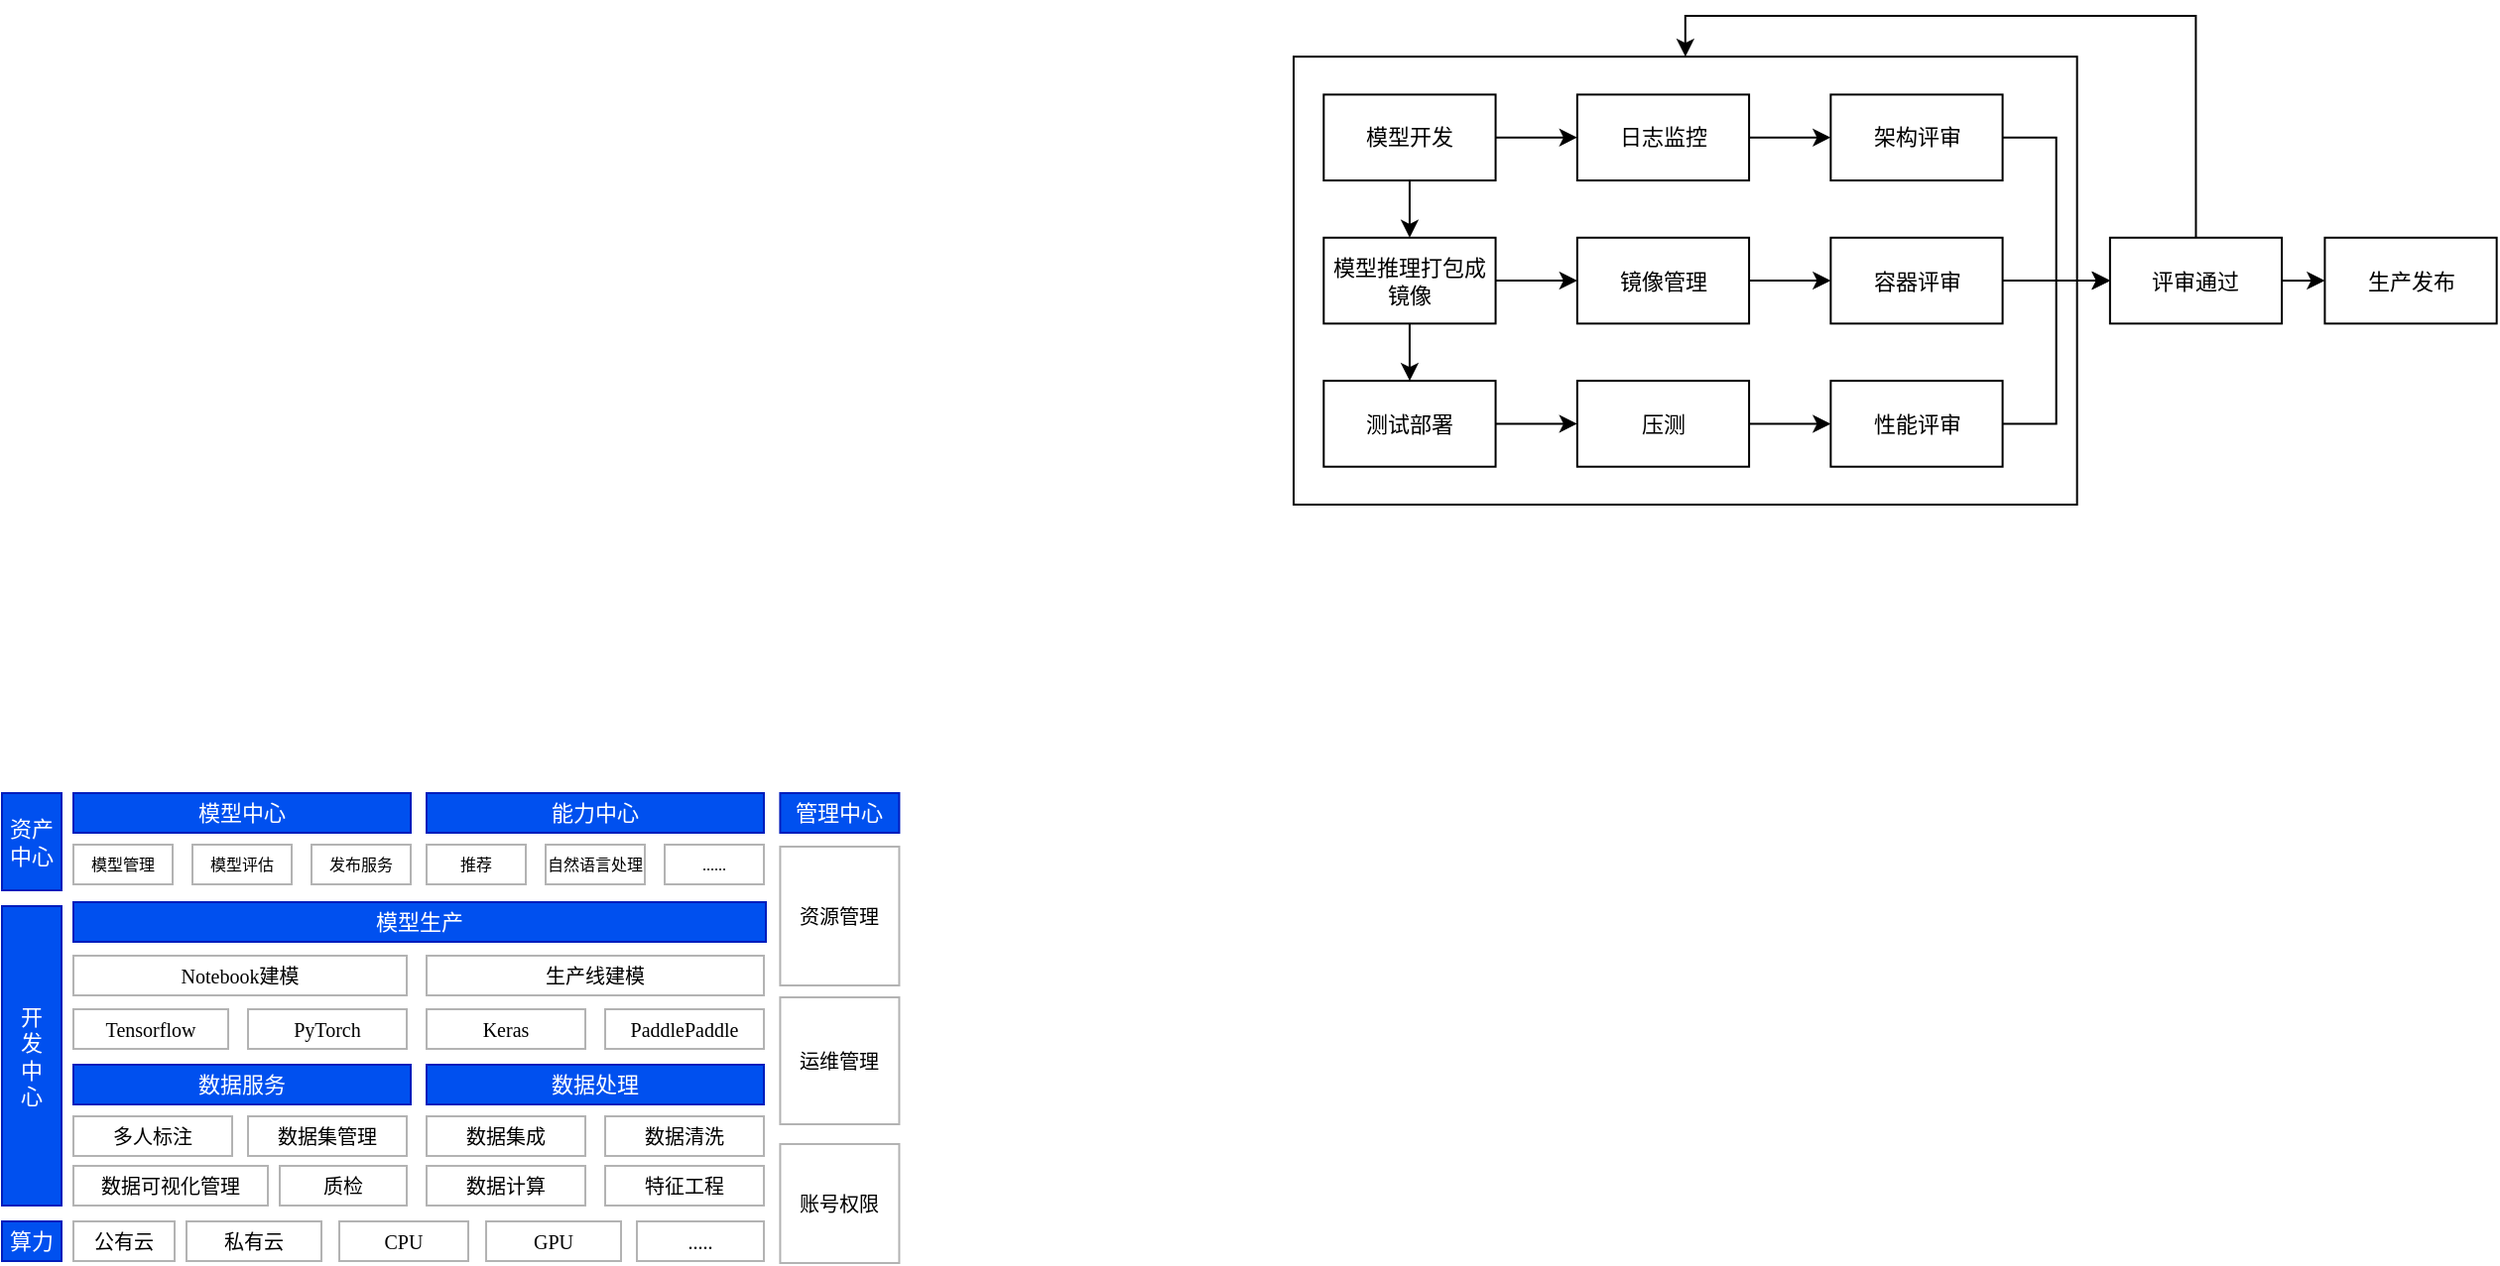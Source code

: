 <mxfile version="15.0.3" type="github">
  <diagram id="Ht1M8jgEwFfnCIfOTk4-" name="Page-1">
    <mxGraphModel dx="1791" dy="468" grid="0" gridSize="10" guides="1" tooltips="1" connect="1" arrows="1" fold="1" page="1" pageScale="1" pageWidth="827" pageHeight="1169" math="0" shadow="0">
      <root>
        <mxCell id="0" />
        <mxCell id="1" parent="0" />
        <mxCell id="sR6iaG6ek7NB8Ki9UmXm-3" value="公有云" style="rounded=0;whiteSpace=wrap;html=1;strokeColor=#B3B3B3;fontFamily=Times New Roman;fontSize=10;" parent="1" vertex="1">
          <mxGeometry x="-498" y="1019" width="51" height="20" as="geometry" />
        </mxCell>
        <mxCell id="sR6iaG6ek7NB8Ki9UmXm-4" value="私有云" style="rounded=0;whiteSpace=wrap;html=1;strokeColor=#B3B3B3;fontFamily=Times New Roman;fontSize=10;" parent="1" vertex="1">
          <mxGeometry x="-441" y="1019" width="68" height="20" as="geometry" />
        </mxCell>
        <mxCell id="sR6iaG6ek7NB8Ki9UmXm-5" value="CPU" style="rounded=0;whiteSpace=wrap;html=1;strokeColor=#B3B3B3;fontFamily=Times New Roman;fontSize=10;" parent="1" vertex="1">
          <mxGeometry x="-364" y="1019" width="65" height="20" as="geometry" />
        </mxCell>
        <mxCell id="sR6iaG6ek7NB8Ki9UmXm-6" value="GPU" style="rounded=0;whiteSpace=wrap;html=1;strokeColor=#B3B3B3;fontFamily=Times New Roman;fontSize=10;" parent="1" vertex="1">
          <mxGeometry x="-290" y="1019" width="68" height="20" as="geometry" />
        </mxCell>
        <mxCell id="sR6iaG6ek7NB8Ki9UmXm-7" value="&lt;div style=&quot;font-size: 10px;&quot;&gt;&lt;span style=&quot;font-size: 10px;&quot;&gt;.....&lt;/span&gt;&lt;/div&gt;" style="rounded=0;whiteSpace=wrap;html=1;align=center;strokeColor=#B3B3B3;fontFamily=Times New Roman;fontSize=10;" parent="1" vertex="1">
          <mxGeometry x="-214" y="1019" width="64" height="20" as="geometry" />
        </mxCell>
        <mxCell id="sR6iaG6ek7NB8Ki9UmXm-8" value="算力" style="rounded=0;whiteSpace=wrap;html=1;fillColor=#0050ef;strokeColor=#001DBC;fontColor=#ffffff;fontFamily=Times New Roman;fontSize=11;" parent="1" vertex="1">
          <mxGeometry x="-534" y="1019" width="30" height="20" as="geometry" />
        </mxCell>
        <mxCell id="sR6iaG6ek7NB8Ki9UmXm-14" value="数据集成" style="rounded=0;whiteSpace=wrap;html=1;strokeColor=#B3B3B3;fontFamily=Times New Roman;fontSize=10;" parent="1" vertex="1">
          <mxGeometry x="-320" y="966" width="80" height="20" as="geometry" />
        </mxCell>
        <mxCell id="sR6iaG6ek7NB8Ki9UmXm-15" value="数据清洗" style="rounded=0;whiteSpace=wrap;html=1;strokeColor=#B3B3B3;fontFamily=Times New Roman;fontSize=10;" parent="1" vertex="1">
          <mxGeometry x="-230" y="966" width="80" height="20" as="geometry" />
        </mxCell>
        <mxCell id="sR6iaG6ek7NB8Ki9UmXm-18" value="数据计算" style="rounded=0;whiteSpace=wrap;html=1;strokeColor=#B3B3B3;fontFamily=Times New Roman;fontSize=10;" parent="1" vertex="1">
          <mxGeometry x="-320" y="991" width="80" height="20" as="geometry" />
        </mxCell>
        <mxCell id="sR6iaG6ek7NB8Ki9UmXm-19" value="特征工程" style="rounded=0;whiteSpace=wrap;html=1;strokeColor=#B3B3B3;fontFamily=Times New Roman;fontSize=10;" parent="1" vertex="1">
          <mxGeometry x="-230" y="991" width="80" height="20" as="geometry" />
        </mxCell>
        <mxCell id="sR6iaG6ek7NB8Ki9UmXm-24" value="数据处理" style="rounded=0;whiteSpace=wrap;html=1;strokeColor=#001DBC;fillColor=#0050ef;fontColor=#ffffff;fontFamily=Times New Roman;fontSize=11;" parent="1" vertex="1">
          <mxGeometry x="-320" y="940" width="170" height="20" as="geometry" />
        </mxCell>
        <mxCell id="sR6iaG6ek7NB8Ki9UmXm-25" value="数据可视化管理" style="rounded=0;whiteSpace=wrap;html=1;strokeColor=#B3B3B3;fontFamily=Times New Roman;fontSize=10;" parent="1" vertex="1">
          <mxGeometry x="-498" y="991" width="98" height="20" as="geometry" />
        </mxCell>
        <mxCell id="sR6iaG6ek7NB8Ki9UmXm-26" value="多人标注" style="rounded=0;whiteSpace=wrap;html=1;strokeColor=#B3B3B3;fontFamily=Times New Roman;fontSize=10;" parent="1" vertex="1">
          <mxGeometry x="-498" y="966" width="80" height="20" as="geometry" />
        </mxCell>
        <mxCell id="sR6iaG6ek7NB8Ki9UmXm-28" value="开&lt;br style=&quot;font-size: 11px;&quot;&gt;发&lt;br style=&quot;font-size: 11px;&quot;&gt;中&lt;br style=&quot;font-size: 11px;&quot;&gt;心" style="rounded=0;whiteSpace=wrap;html=1;fillColor=#0050ef;strokeColor=#001DBC;fontColor=#ffffff;fontFamily=Times New Roman;fontSize=11;" parent="1" vertex="1">
          <mxGeometry x="-534" y="860" width="30" height="151" as="geometry" />
        </mxCell>
        <mxCell id="sR6iaG6ek7NB8Ki9UmXm-29" value="模型生产" style="rounded=0;whiteSpace=wrap;html=1;strokeColor=#001DBC;fillColor=#0050ef;fontColor=#ffffff;fontFamily=Times New Roman;fontSize=11;" parent="1" vertex="1">
          <mxGeometry x="-498" y="858" width="349" height="20" as="geometry" />
        </mxCell>
        <mxCell id="sR6iaG6ek7NB8Ki9UmXm-31" value="Notebook建模" style="rounded=0;whiteSpace=wrap;html=1;strokeColor=#B3B3B3;fontFamily=Times New Roman;fontSize=10;" parent="1" vertex="1">
          <mxGeometry x="-498" y="885" width="168" height="20" as="geometry" />
        </mxCell>
        <mxCell id="sR6iaG6ek7NB8Ki9UmXm-33" value="生产线建模" style="rounded=0;whiteSpace=wrap;html=1;strokeColor=#B3B3B3;fontFamily=Times New Roman;fontSize=10;" parent="1" vertex="1">
          <mxGeometry x="-320" y="885" width="170" height="20" as="geometry" />
        </mxCell>
        <mxCell id="sR6iaG6ek7NB8Ki9UmXm-34" value="Tensorflow" style="rounded=0;whiteSpace=wrap;html=1;strokeColor=#B3B3B3;fontFamily=Times New Roman;fontSize=10;" parent="1" vertex="1">
          <mxGeometry x="-498" y="912" width="78" height="20" as="geometry" />
        </mxCell>
        <mxCell id="sR6iaG6ek7NB8Ki9UmXm-35" value="PyTorch" style="rounded=0;whiteSpace=wrap;html=1;strokeColor=#B3B3B3;fontFamily=Times New Roman;fontSize=10;" parent="1" vertex="1">
          <mxGeometry x="-410" y="912" width="80" height="20" as="geometry" />
        </mxCell>
        <mxCell id="sR6iaG6ek7NB8Ki9UmXm-36" value="Keras" style="rounded=0;whiteSpace=wrap;html=1;strokeColor=#B3B3B3;fontFamily=Times New Roman;fontSize=10;" parent="1" vertex="1">
          <mxGeometry x="-320" y="912" width="80" height="20" as="geometry" />
        </mxCell>
        <mxCell id="sR6iaG6ek7NB8Ki9UmXm-37" value="PaddlePaddle" style="rounded=0;whiteSpace=wrap;html=1;strokeColor=#B3B3B3;fontSize=10;fontFamily=Times New Roman;" parent="1" vertex="1">
          <mxGeometry x="-230" y="912" width="80" height="20" as="geometry" />
        </mxCell>
        <mxCell id="sR6iaG6ek7NB8Ki9UmXm-38" value="&lt;span style=&quot;font-size: 10px;&quot;&gt;账号权限&lt;/span&gt;" style="rounded=0;whiteSpace=wrap;html=1;fontFamily=Times New Roman;fontSize=10;strokeColor=#B3B3B3;" parent="1" vertex="1">
          <mxGeometry x="-141.79" y="980" width="60" height="60" as="geometry" />
        </mxCell>
        <mxCell id="sR6iaG6ek7NB8Ki9UmXm-39" value="&lt;span style=&quot;font-size: 10px&quot;&gt;运维管理&lt;/span&gt;" style="rounded=0;whiteSpace=wrap;html=1;fontFamily=Times New Roman;fontSize=10;strokeColor=#B3B3B3;" parent="1" vertex="1">
          <mxGeometry x="-141.79" y="906" width="60" height="64" as="geometry" />
        </mxCell>
        <mxCell id="sR6iaG6ek7NB8Ki9UmXm-40" value="&lt;span style=&quot;font-size: 10px&quot;&gt;资源管理&lt;/span&gt;" style="rounded=0;whiteSpace=wrap;html=1;fontFamily=Times New Roman;fontSize=10;strokeColor=#B3B3B3;" parent="1" vertex="1">
          <mxGeometry x="-141.79" y="830" width="60" height="70" as="geometry" />
        </mxCell>
        <mxCell id="sR6iaG6ek7NB8Ki9UmXm-41" value="管理中心" style="rounded=0;whiteSpace=wrap;html=1;strokeColor=#001DBC;fillColor=#0050ef;fontColor=#ffffff;fontFamily=Times New Roman;fontSize=11;" parent="1" vertex="1">
          <mxGeometry x="-141.79" y="803" width="60" height="20" as="geometry" />
        </mxCell>
        <mxCell id="sR6iaG6ek7NB8Ki9UmXm-42" value="资产中心" style="rounded=0;whiteSpace=wrap;html=1;fillColor=#0050ef;strokeColor=#001DBC;fontColor=#ffffff;fontFamily=Times New Roman;fontSize=11;" parent="1" vertex="1">
          <mxGeometry x="-534" y="803" width="30" height="49" as="geometry" />
        </mxCell>
        <mxCell id="sR6iaG6ek7NB8Ki9UmXm-47" value="模型管理" style="rounded=0;whiteSpace=wrap;html=1;strokeColor=#B3B3B3;fontFamily=Times New Roman;fontSize=8;" parent="1" vertex="1">
          <mxGeometry x="-498" y="829" width="50" height="20" as="geometry" />
        </mxCell>
        <mxCell id="sR6iaG6ek7NB8Ki9UmXm-48" value="模型评估" style="rounded=0;whiteSpace=wrap;html=1;strokeColor=#B3B3B3;fontFamily=Times New Roman;fontSize=8;" parent="1" vertex="1">
          <mxGeometry x="-438" y="829" width="50" height="20" as="geometry" />
        </mxCell>
        <mxCell id="sR6iaG6ek7NB8Ki9UmXm-49" value="发布服务" style="rounded=0;whiteSpace=wrap;html=1;strokeColor=#B3B3B3;fontFamily=Times New Roman;fontSize=8;" parent="1" vertex="1">
          <mxGeometry x="-378" y="829" width="50" height="20" as="geometry" />
        </mxCell>
        <mxCell id="sR6iaG6ek7NB8Ki9UmXm-50" value="模型中心" style="rounded=0;whiteSpace=wrap;html=1;strokeColor=#001DBC;fillColor=#0050ef;fontColor=#ffffff;fontFamily=Times New Roman;fontSize=11;" parent="1" vertex="1">
          <mxGeometry x="-498" y="803" width="170" height="20" as="geometry" />
        </mxCell>
        <mxCell id="sR6iaG6ek7NB8Ki9UmXm-51" value="推荐" style="rounded=0;whiteSpace=wrap;html=1;strokeColor=#B3B3B3;fontFamily=Times New Roman;fontSize=8;" parent="1" vertex="1">
          <mxGeometry x="-320" y="829" width="50" height="20" as="geometry" />
        </mxCell>
        <mxCell id="sR6iaG6ek7NB8Ki9UmXm-52" value="自然语言处理" style="rounded=0;whiteSpace=wrap;html=1;strokeColor=#B3B3B3;fontFamily=Times New Roman;fontSize=8;" parent="1" vertex="1">
          <mxGeometry x="-260" y="829" width="50" height="20" as="geometry" />
        </mxCell>
        <mxCell id="sR6iaG6ek7NB8Ki9UmXm-53" value="......" style="rounded=0;whiteSpace=wrap;html=1;strokeColor=#B3B3B3;fontFamily=Times New Roman;fontSize=8;" parent="1" vertex="1">
          <mxGeometry x="-200" y="829" width="50" height="20" as="geometry" />
        </mxCell>
        <mxCell id="sR6iaG6ek7NB8Ki9UmXm-54" value="能力中心" style="rounded=0;whiteSpace=wrap;html=1;strokeColor=#001DBC;fillColor=#0050ef;fontColor=#ffffff;fontFamily=Times New Roman;fontSize=11;" parent="1" vertex="1">
          <mxGeometry x="-320" y="803" width="170" height="20" as="geometry" />
        </mxCell>
        <mxCell id="sR6iaG6ek7NB8Ki9UmXm-55" value="数据服务" style="rounded=0;whiteSpace=wrap;html=1;strokeColor=#001DBC;fillColor=#0050ef;fontColor=#ffffff;fontFamily=Times New Roman;fontSize=11;" parent="1" vertex="1">
          <mxGeometry x="-498" y="940" width="170" height="20" as="geometry" />
        </mxCell>
        <mxCell id="sR6iaG6ek7NB8Ki9UmXm-56" value="数据集管理" style="rounded=0;whiteSpace=wrap;html=1;strokeColor=#B3B3B3;fontFamily=Times New Roman;fontSize=10;" parent="1" vertex="1">
          <mxGeometry x="-410" y="966" width="80" height="20" as="geometry" />
        </mxCell>
        <mxCell id="sR6iaG6ek7NB8Ki9UmXm-57" value="质检" style="rounded=0;whiteSpace=wrap;html=1;strokeColor=#B3B3B3;fontFamily=Times New Roman;fontSize=10;" parent="1" vertex="1">
          <mxGeometry x="-394" y="991" width="64" height="20" as="geometry" />
        </mxCell>
        <mxCell id="BQewnQ1yaA_XMFttYY26-47" value="" style="group" vertex="1" connectable="0" parent="1">
          <mxGeometry x="117" y="411" width="606.33" height="246.5" as="geometry" />
        </mxCell>
        <mxCell id="BQewnQ1yaA_XMFttYY26-40" value="" style="rounded=0;whiteSpace=wrap;html=1;fontSize=11;fillColor=#ffffff;" vertex="1" parent="BQewnQ1yaA_XMFttYY26-47">
          <mxGeometry y="20.572" width="394.836" height="225.928" as="geometry" />
        </mxCell>
        <mxCell id="BQewnQ1yaA_XMFttYY26-10" value="模型开发" style="rounded=0;whiteSpace=wrap;html=1;fontSize=11;fillColor=#ffffff;" vertex="1" parent="BQewnQ1yaA_XMFttYY26-47">
          <mxGeometry x="15.158" y="39.7" width="86.619" height="43.309" as="geometry" />
        </mxCell>
        <mxCell id="BQewnQ1yaA_XMFttYY26-11" value="模型推理打包成镜像" style="rounded=0;whiteSpace=wrap;html=1;fontSize=11;fillColor=#ffffff;" vertex="1" parent="BQewnQ1yaA_XMFttYY26-47">
          <mxGeometry x="15.158" y="111.881" width="86.619" height="43.309" as="geometry" />
        </mxCell>
        <mxCell id="BQewnQ1yaA_XMFttYY26-19" style="edgeStyle=orthogonalEdgeStyle;rounded=0;orthogonalLoop=1;jettySize=auto;html=1;exitX=0.5;exitY=1;exitDx=0;exitDy=0;entryX=0.5;entryY=0;entryDx=0;entryDy=0;fontSize=11;" edge="1" parent="BQewnQ1yaA_XMFttYY26-47" source="BQewnQ1yaA_XMFttYY26-10" target="BQewnQ1yaA_XMFttYY26-11">
          <mxGeometry relative="1" as="geometry" />
        </mxCell>
        <mxCell id="BQewnQ1yaA_XMFttYY26-12" value="镜像管理" style="rounded=0;whiteSpace=wrap;html=1;fontSize=11;fillColor=#ffffff;" vertex="1" parent="BQewnQ1yaA_XMFttYY26-47">
          <mxGeometry x="142.921" y="111.881" width="86.619" height="43.309" as="geometry" />
        </mxCell>
        <mxCell id="BQewnQ1yaA_XMFttYY26-22" style="edgeStyle=orthogonalEdgeStyle;rounded=0;orthogonalLoop=1;jettySize=auto;html=1;exitX=1;exitY=0.5;exitDx=0;exitDy=0;entryX=0;entryY=0.5;entryDx=0;entryDy=0;fontSize=11;" edge="1" parent="BQewnQ1yaA_XMFttYY26-47" source="BQewnQ1yaA_XMFttYY26-11" target="BQewnQ1yaA_XMFttYY26-12">
          <mxGeometry relative="1" as="geometry" />
        </mxCell>
        <mxCell id="BQewnQ1yaA_XMFttYY26-13" value="测试部署" style="rounded=0;whiteSpace=wrap;html=1;fontSize=11;fillColor=#ffffff;" vertex="1" parent="BQewnQ1yaA_XMFttYY26-47">
          <mxGeometry x="15.158" y="184.063" width="86.619" height="43.309" as="geometry" />
        </mxCell>
        <mxCell id="BQewnQ1yaA_XMFttYY26-20" style="edgeStyle=orthogonalEdgeStyle;rounded=0;orthogonalLoop=1;jettySize=auto;html=1;exitX=0.5;exitY=1;exitDx=0;exitDy=0;entryX=0.5;entryY=0;entryDx=0;entryDy=0;fontSize=11;" edge="1" parent="BQewnQ1yaA_XMFttYY26-47" source="BQewnQ1yaA_XMFttYY26-11" target="BQewnQ1yaA_XMFttYY26-13">
          <mxGeometry relative="1" as="geometry" />
        </mxCell>
        <mxCell id="BQewnQ1yaA_XMFttYY26-15" value="压测" style="rounded=0;whiteSpace=wrap;html=1;fontSize=11;fillColor=#ffffff;" vertex="1" parent="BQewnQ1yaA_XMFttYY26-47">
          <mxGeometry x="142.921" y="184.063" width="86.619" height="43.309" as="geometry" />
        </mxCell>
        <mxCell id="BQewnQ1yaA_XMFttYY26-21" style="edgeStyle=orthogonalEdgeStyle;rounded=0;orthogonalLoop=1;jettySize=auto;html=1;exitX=1;exitY=0.5;exitDx=0;exitDy=0;entryX=0;entryY=0.5;entryDx=0;entryDy=0;fontSize=11;" edge="1" parent="BQewnQ1yaA_XMFttYY26-47" source="BQewnQ1yaA_XMFttYY26-13" target="BQewnQ1yaA_XMFttYY26-15">
          <mxGeometry relative="1" as="geometry" />
        </mxCell>
        <mxCell id="BQewnQ1yaA_XMFttYY26-46" style="edgeStyle=orthogonalEdgeStyle;rounded=0;orthogonalLoop=1;jettySize=auto;html=1;exitX=0.5;exitY=0;exitDx=0;exitDy=0;entryX=0.5;entryY=0;entryDx=0;entryDy=0;fontSize=11;" edge="1" parent="BQewnQ1yaA_XMFttYY26-47" source="BQewnQ1yaA_XMFttYY26-16" target="BQewnQ1yaA_XMFttYY26-40">
          <mxGeometry relative="1" as="geometry">
            <Array as="points">
              <mxPoint x="454.747" />
              <mxPoint x="197.779" />
            </Array>
          </mxGeometry>
        </mxCell>
        <mxCell id="BQewnQ1yaA_XMFttYY26-16" value="评审通过" style="rounded=0;whiteSpace=wrap;html=1;fontSize=11;fillColor=#ffffff;" vertex="1" parent="BQewnQ1yaA_XMFttYY26-47">
          <mxGeometry x="411.438" y="111.881" width="86.619" height="43.309" as="geometry" />
        </mxCell>
        <mxCell id="BQewnQ1yaA_XMFttYY26-29" style="edgeStyle=orthogonalEdgeStyle;rounded=0;orthogonalLoop=1;jettySize=auto;html=1;exitX=1;exitY=0.5;exitDx=0;exitDy=0;entryX=0;entryY=0.5;entryDx=0;entryDy=0;fontSize=11;" edge="1" parent="BQewnQ1yaA_XMFttYY26-47" source="BQewnQ1yaA_XMFttYY26-17" target="BQewnQ1yaA_XMFttYY26-16">
          <mxGeometry relative="1" as="geometry" />
        </mxCell>
        <mxCell id="BQewnQ1yaA_XMFttYY26-17" value="容器评审" style="rounded=0;whiteSpace=wrap;html=1;fontSize=11;fillColor=#ffffff;" vertex="1" parent="BQewnQ1yaA_XMFttYY26-47">
          <mxGeometry x="270.683" y="111.881" width="86.619" height="43.309" as="geometry" />
        </mxCell>
        <mxCell id="BQewnQ1yaA_XMFttYY26-23" style="edgeStyle=orthogonalEdgeStyle;rounded=0;orthogonalLoop=1;jettySize=auto;html=1;exitX=1;exitY=0.5;exitDx=0;exitDy=0;fontSize=11;" edge="1" parent="BQewnQ1yaA_XMFttYY26-47" source="BQewnQ1yaA_XMFttYY26-12" target="BQewnQ1yaA_XMFttYY26-17">
          <mxGeometry relative="1" as="geometry" />
        </mxCell>
        <mxCell id="BQewnQ1yaA_XMFttYY26-28" style="edgeStyle=orthogonalEdgeStyle;rounded=0;orthogonalLoop=1;jettySize=auto;html=1;exitX=1;exitY=0.5;exitDx=0;exitDy=0;entryX=0;entryY=0.5;entryDx=0;entryDy=0;fontSize=11;" edge="1" parent="BQewnQ1yaA_XMFttYY26-47" source="BQewnQ1yaA_XMFttYY26-18" target="BQewnQ1yaA_XMFttYY26-16">
          <mxGeometry relative="1" as="geometry" />
        </mxCell>
        <mxCell id="BQewnQ1yaA_XMFttYY26-18" value="架构评审" style="rounded=0;whiteSpace=wrap;html=1;fontSize=11;fillColor=#ffffff;" vertex="1" parent="BQewnQ1yaA_XMFttYY26-47">
          <mxGeometry x="270.683" y="39.7" width="86.619" height="43.309" as="geometry" />
        </mxCell>
        <mxCell id="BQewnQ1yaA_XMFttYY26-31" style="edgeStyle=orthogonalEdgeStyle;rounded=0;orthogonalLoop=1;jettySize=auto;html=1;exitX=1;exitY=0.5;exitDx=0;exitDy=0;entryX=0;entryY=0.5;entryDx=0;entryDy=0;fontSize=11;" edge="1" parent="BQewnQ1yaA_XMFttYY26-47" source="BQewnQ1yaA_XMFttYY26-26" target="BQewnQ1yaA_XMFttYY26-16">
          <mxGeometry relative="1" as="geometry" />
        </mxCell>
        <mxCell id="BQewnQ1yaA_XMFttYY26-26" value="性能评审" style="rounded=0;whiteSpace=wrap;html=1;fontSize=11;fillColor=#ffffff;" vertex="1" parent="BQewnQ1yaA_XMFttYY26-47">
          <mxGeometry x="270.683" y="184.063" width="86.619" height="43.309" as="geometry" />
        </mxCell>
        <mxCell id="BQewnQ1yaA_XMFttYY26-27" style="edgeStyle=orthogonalEdgeStyle;rounded=0;orthogonalLoop=1;jettySize=auto;html=1;exitX=1;exitY=0.5;exitDx=0;exitDy=0;fontSize=11;" edge="1" parent="BQewnQ1yaA_XMFttYY26-47" source="BQewnQ1yaA_XMFttYY26-15" target="BQewnQ1yaA_XMFttYY26-26">
          <mxGeometry relative="1" as="geometry" />
        </mxCell>
        <mxCell id="BQewnQ1yaA_XMFttYY26-34" value="生产发布" style="rounded=0;whiteSpace=wrap;html=1;fontSize=11;fillColor=#ffffff;" vertex="1" parent="BQewnQ1yaA_XMFttYY26-47">
          <mxGeometry x="519.711" y="111.881" width="86.619" height="43.309" as="geometry" />
        </mxCell>
        <mxCell id="BQewnQ1yaA_XMFttYY26-36" style="edgeStyle=orthogonalEdgeStyle;rounded=0;orthogonalLoop=1;jettySize=auto;html=1;exitX=1;exitY=0.5;exitDx=0;exitDy=0;entryX=0;entryY=0.5;entryDx=0;entryDy=0;fontSize=11;" edge="1" parent="BQewnQ1yaA_XMFttYY26-47" source="BQewnQ1yaA_XMFttYY26-16" target="BQewnQ1yaA_XMFttYY26-34">
          <mxGeometry relative="1" as="geometry" />
        </mxCell>
        <mxCell id="BQewnQ1yaA_XMFttYY26-45" style="edgeStyle=orthogonalEdgeStyle;rounded=0;orthogonalLoop=1;jettySize=auto;html=1;exitX=1;exitY=0.5;exitDx=0;exitDy=0;fontSize=11;" edge="1" parent="BQewnQ1yaA_XMFttYY26-47" source="BQewnQ1yaA_XMFttYY26-43" target="BQewnQ1yaA_XMFttYY26-18">
          <mxGeometry relative="1" as="geometry" />
        </mxCell>
        <mxCell id="BQewnQ1yaA_XMFttYY26-43" value="日志监控" style="rounded=0;whiteSpace=wrap;html=1;shadow=0;fontSize=11;fillColor=#ffffff;" vertex="1" parent="BQewnQ1yaA_XMFttYY26-47">
          <mxGeometry x="142.921" y="39.7" width="86.619" height="43.309" as="geometry" />
        </mxCell>
        <mxCell id="BQewnQ1yaA_XMFttYY26-44" style="edgeStyle=orthogonalEdgeStyle;rounded=0;orthogonalLoop=1;jettySize=auto;html=1;exitX=1;exitY=0.5;exitDx=0;exitDy=0;entryX=0;entryY=0.5;entryDx=0;entryDy=0;fontSize=11;" edge="1" parent="BQewnQ1yaA_XMFttYY26-47" source="BQewnQ1yaA_XMFttYY26-10" target="BQewnQ1yaA_XMFttYY26-43">
          <mxGeometry relative="1" as="geometry" />
        </mxCell>
      </root>
    </mxGraphModel>
  </diagram>
</mxfile>
